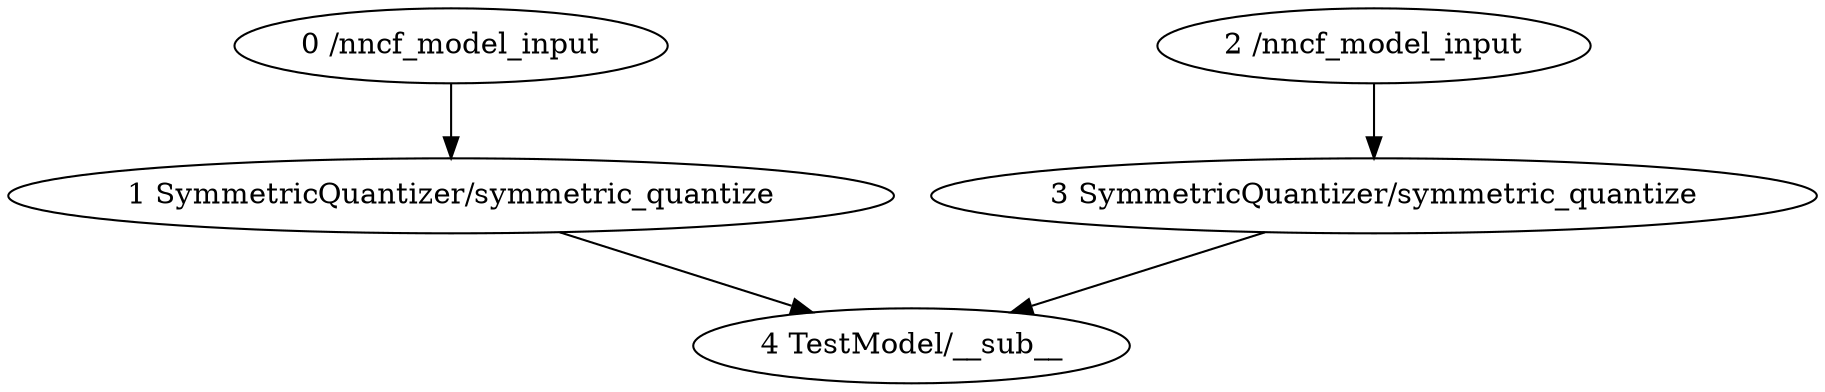 strict digraph  {
"0 /nncf_model_input" [id=0, scope="", type=nncf_model_input];
"1 SymmetricQuantizer/symmetric_quantize" [id=1, scope=SymmetricQuantizer, type=symmetric_quantize];
"2 /nncf_model_input" [id=2, scope="", type=nncf_model_input];
"3 SymmetricQuantizer/symmetric_quantize" [id=3, scope=SymmetricQuantizer, type=symmetric_quantize];
"4 TestModel/__sub__" [id=4, scope=TestModel, type=__sub__];
"0 /nncf_model_input" -> "1 SymmetricQuantizer/symmetric_quantize";
"1 SymmetricQuantizer/symmetric_quantize" -> "4 TestModel/__sub__";
"2 /nncf_model_input" -> "3 SymmetricQuantizer/symmetric_quantize";
"3 SymmetricQuantizer/symmetric_quantize" -> "4 TestModel/__sub__";
}
